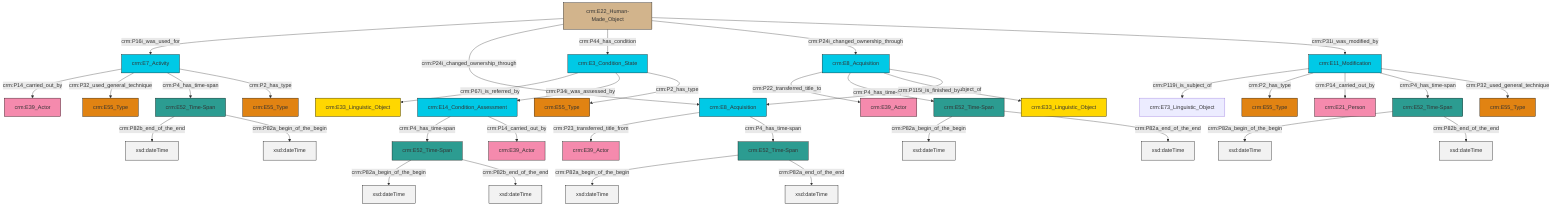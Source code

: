 graph TD
classDef Literal fill:#f2f2f2,stroke:#000000;
classDef CRM_Entity fill:#FFFFFF,stroke:#000000;
classDef Temporal_Entity fill:#00C9E6, stroke:#000000;
classDef Type fill:#E18312, stroke:#000000;
classDef Time-Span fill:#2C9C91, stroke:#000000;
classDef Appellation fill:#FFEB7F, stroke:#000000;
classDef Place fill:#008836, stroke:#000000;
classDef Persistent_Item fill:#B266B2, stroke:#000000;
classDef Conceptual_Object fill:#FFD700, stroke:#000000;
classDef Physical_Thing fill:#D2B48C, stroke:#000000;
classDef Actor fill:#f58aad, stroke:#000000;
classDef PC_Classes fill:#4ce600, stroke:#000000;
classDef Multi fill:#cccccc,stroke:#000000;

0["crm:E52_Time-Span"]:::Time-Span -->|crm:P82a_begin_of_the_begin| 1[xsd:dateTime]:::Literal
6["crm:E14_Condition_Assessment"]:::Temporal_Entity -->|crm:P4_has_time-span| 0["crm:E52_Time-Span"]:::Time-Span
8["crm:E11_Modification"]:::Temporal_Entity -->|crm:P119i_is_subject_of| 9["crm:E73_Linguistic_Object"]:::Default
10["crm:E52_Time-Span"]:::Time-Span -->|crm:P82b_end_of_the_end| 11[xsd:dateTime]:::Literal
14["crm:E22_Human-Made_Object"]:::Physical_Thing -->|crm:P16i_was_used_for| 15["crm:E7_Activity"]:::Temporal_Entity
14["crm:E22_Human-Made_Object"]:::Physical_Thing -->|crm:P24i_changed_ownership_through| 24["crm:E8_Acquisition"]:::Temporal_Entity
8["crm:E11_Modification"]:::Temporal_Entity -->|crm:P2_has_type| 25["crm:E55_Type"]:::Type
26["crm:E8_Acquisition"]:::Temporal_Entity -->|crm:P22_transferred_title_to| 27["crm:E39_Actor"]:::Actor
18["crm:E52_Time-Span"]:::Time-Span -->|crm:P82a_begin_of_the_begin| 29[xsd:dateTime]:::Literal
8["crm:E11_Modification"]:::Temporal_Entity -->|crm:P14_carried_out_by| 31["crm:E21_Person"]:::Actor
10["crm:E52_Time-Span"]:::Time-Span -->|crm:P82a_begin_of_the_begin| 33[xsd:dateTime]:::Literal
15["crm:E7_Activity"]:::Temporal_Entity -->|crm:P14_carried_out_by| 35["crm:E39_Actor"]:::Actor
16["crm:E52_Time-Span"]:::Time-Span -->|crm:P82a_begin_of_the_begin| 36[xsd:dateTime]:::Literal
24["crm:E8_Acquisition"]:::Temporal_Entity -->|crm:P23_transferred_title_from| 37["crm:E39_Actor"]:::Actor
39["crm:E3_Condition_State"]:::Temporal_Entity -->|crm:P67i_is_referred_by| 40["crm:E33_Linguistic_Object"]:::Conceptual_Object
26["crm:E8_Acquisition"]:::Temporal_Entity -->|crm:P4_has_time-span| 16["crm:E52_Time-Span"]:::Time-Span
24["crm:E8_Acquisition"]:::Temporal_Entity -->|crm:P4_has_time-span| 18["crm:E52_Time-Span"]:::Time-Span
0["crm:E52_Time-Span"]:::Time-Span -->|crm:P82b_end_of_the_end| 41[xsd:dateTime]:::Literal
26["crm:E8_Acquisition"]:::Temporal_Entity -->|crm:P129i_is_subject_of| 2["crm:E33_Linguistic_Object"]:::Conceptual_Object
15["crm:E7_Activity"]:::Temporal_Entity -->|crm:P32_used_general_technique| 4["crm:E55_Type"]:::Type
15["crm:E7_Activity"]:::Temporal_Entity -->|crm:P4_has_time-span| 10["crm:E52_Time-Span"]:::Time-Span
45["crm:E52_Time-Span"]:::Time-Span -->|crm:P82a_begin_of_the_begin| 46[xsd:dateTime]:::Literal
14["crm:E22_Human-Made_Object"]:::Physical_Thing -->|crm:P44_has_condition| 39["crm:E3_Condition_State"]:::Temporal_Entity
39["crm:E3_Condition_State"]:::Temporal_Entity -->|crm:P34i_was_assessed_by| 6["crm:E14_Condition_Assessment"]:::Temporal_Entity
8["crm:E11_Modification"]:::Temporal_Entity -->|crm:P4_has_time-span| 45["crm:E52_Time-Span"]:::Time-Span
14["crm:E22_Human-Made_Object"]:::Physical_Thing -->|crm:P24i_changed_ownership_through| 26["crm:E8_Acquisition"]:::Temporal_Entity
39["crm:E3_Condition_State"]:::Temporal_Entity -->|crm:P2_has_type| 21["crm:E55_Type"]:::Type
8["crm:E11_Modification"]:::Temporal_Entity -->|crm:P32_used_general_technique| 12["crm:E55_Type"]:::Type
15["crm:E7_Activity"]:::Temporal_Entity -->|crm:P2_has_type| 42["crm:E55_Type"]:::Type
18["crm:E52_Time-Span"]:::Time-Span -->|crm:P82a_end_of_the_end| 56[xsd:dateTime]:::Literal
14["crm:E22_Human-Made_Object"]:::Physical_Thing -->|crm:P31i_was_modified_by| 8["crm:E11_Modification"]:::Temporal_Entity
45["crm:E52_Time-Span"]:::Time-Span -->|crm:P82b_end_of_the_end| 57[xsd:dateTime]:::Literal
16["crm:E52_Time-Span"]:::Time-Span -->|crm:P82a_end_of_the_end| 58[xsd:dateTime]:::Literal
6["crm:E14_Condition_Assessment"]:::Temporal_Entity -->|crm:P14_carried_out_by| 48["crm:E39_Actor"]:::Actor
26["crm:E8_Acquisition"]:::Temporal_Entity -->|crm:P115i_is_finished_by| 24["crm:E8_Acquisition"]:::Temporal_Entity